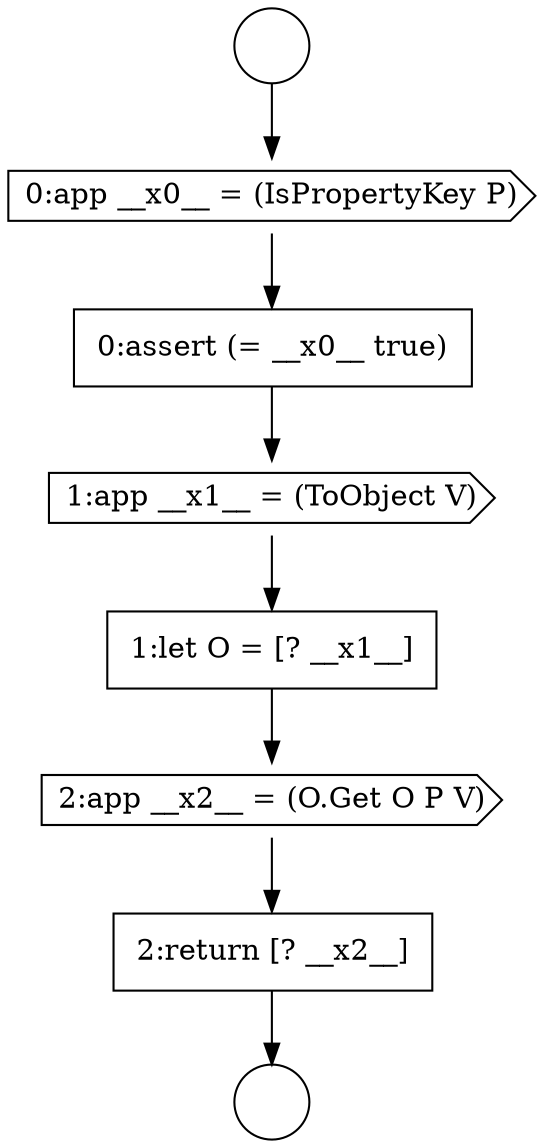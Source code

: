 digraph {
  node698 [shape=cds, label=<<font color="black">0:app __x0__ = (IsPropertyKey P)</font>> color="black" fillcolor="white" style=filled]
  node702 [shape=cds, label=<<font color="black">2:app __x2__ = (O.Get O P V)</font>> color="black" fillcolor="white" style=filled]
  node697 [shape=circle label=" " color="black" fillcolor="white" style=filled]
  node701 [shape=none, margin=0, label=<<font color="black">
    <table border="0" cellborder="1" cellspacing="0" cellpadding="10">
      <tr><td align="left">1:let O = [? __x1__]</td></tr>
    </table>
  </font>> color="black" fillcolor="white" style=filled]
  node700 [shape=cds, label=<<font color="black">1:app __x1__ = (ToObject V)</font>> color="black" fillcolor="white" style=filled]
  node703 [shape=none, margin=0, label=<<font color="black">
    <table border="0" cellborder="1" cellspacing="0" cellpadding="10">
      <tr><td align="left">2:return [? __x2__]</td></tr>
    </table>
  </font>> color="black" fillcolor="white" style=filled]
  node699 [shape=none, margin=0, label=<<font color="black">
    <table border="0" cellborder="1" cellspacing="0" cellpadding="10">
      <tr><td align="left">0:assert (= __x0__ true)</td></tr>
    </table>
  </font>> color="black" fillcolor="white" style=filled]
  node696 [shape=circle label=" " color="black" fillcolor="white" style=filled]
  node699 -> node700 [ color="black"]
  node700 -> node701 [ color="black"]
  node696 -> node698 [ color="black"]
  node702 -> node703 [ color="black"]
  node703 -> node697 [ color="black"]
  node701 -> node702 [ color="black"]
  node698 -> node699 [ color="black"]
}
